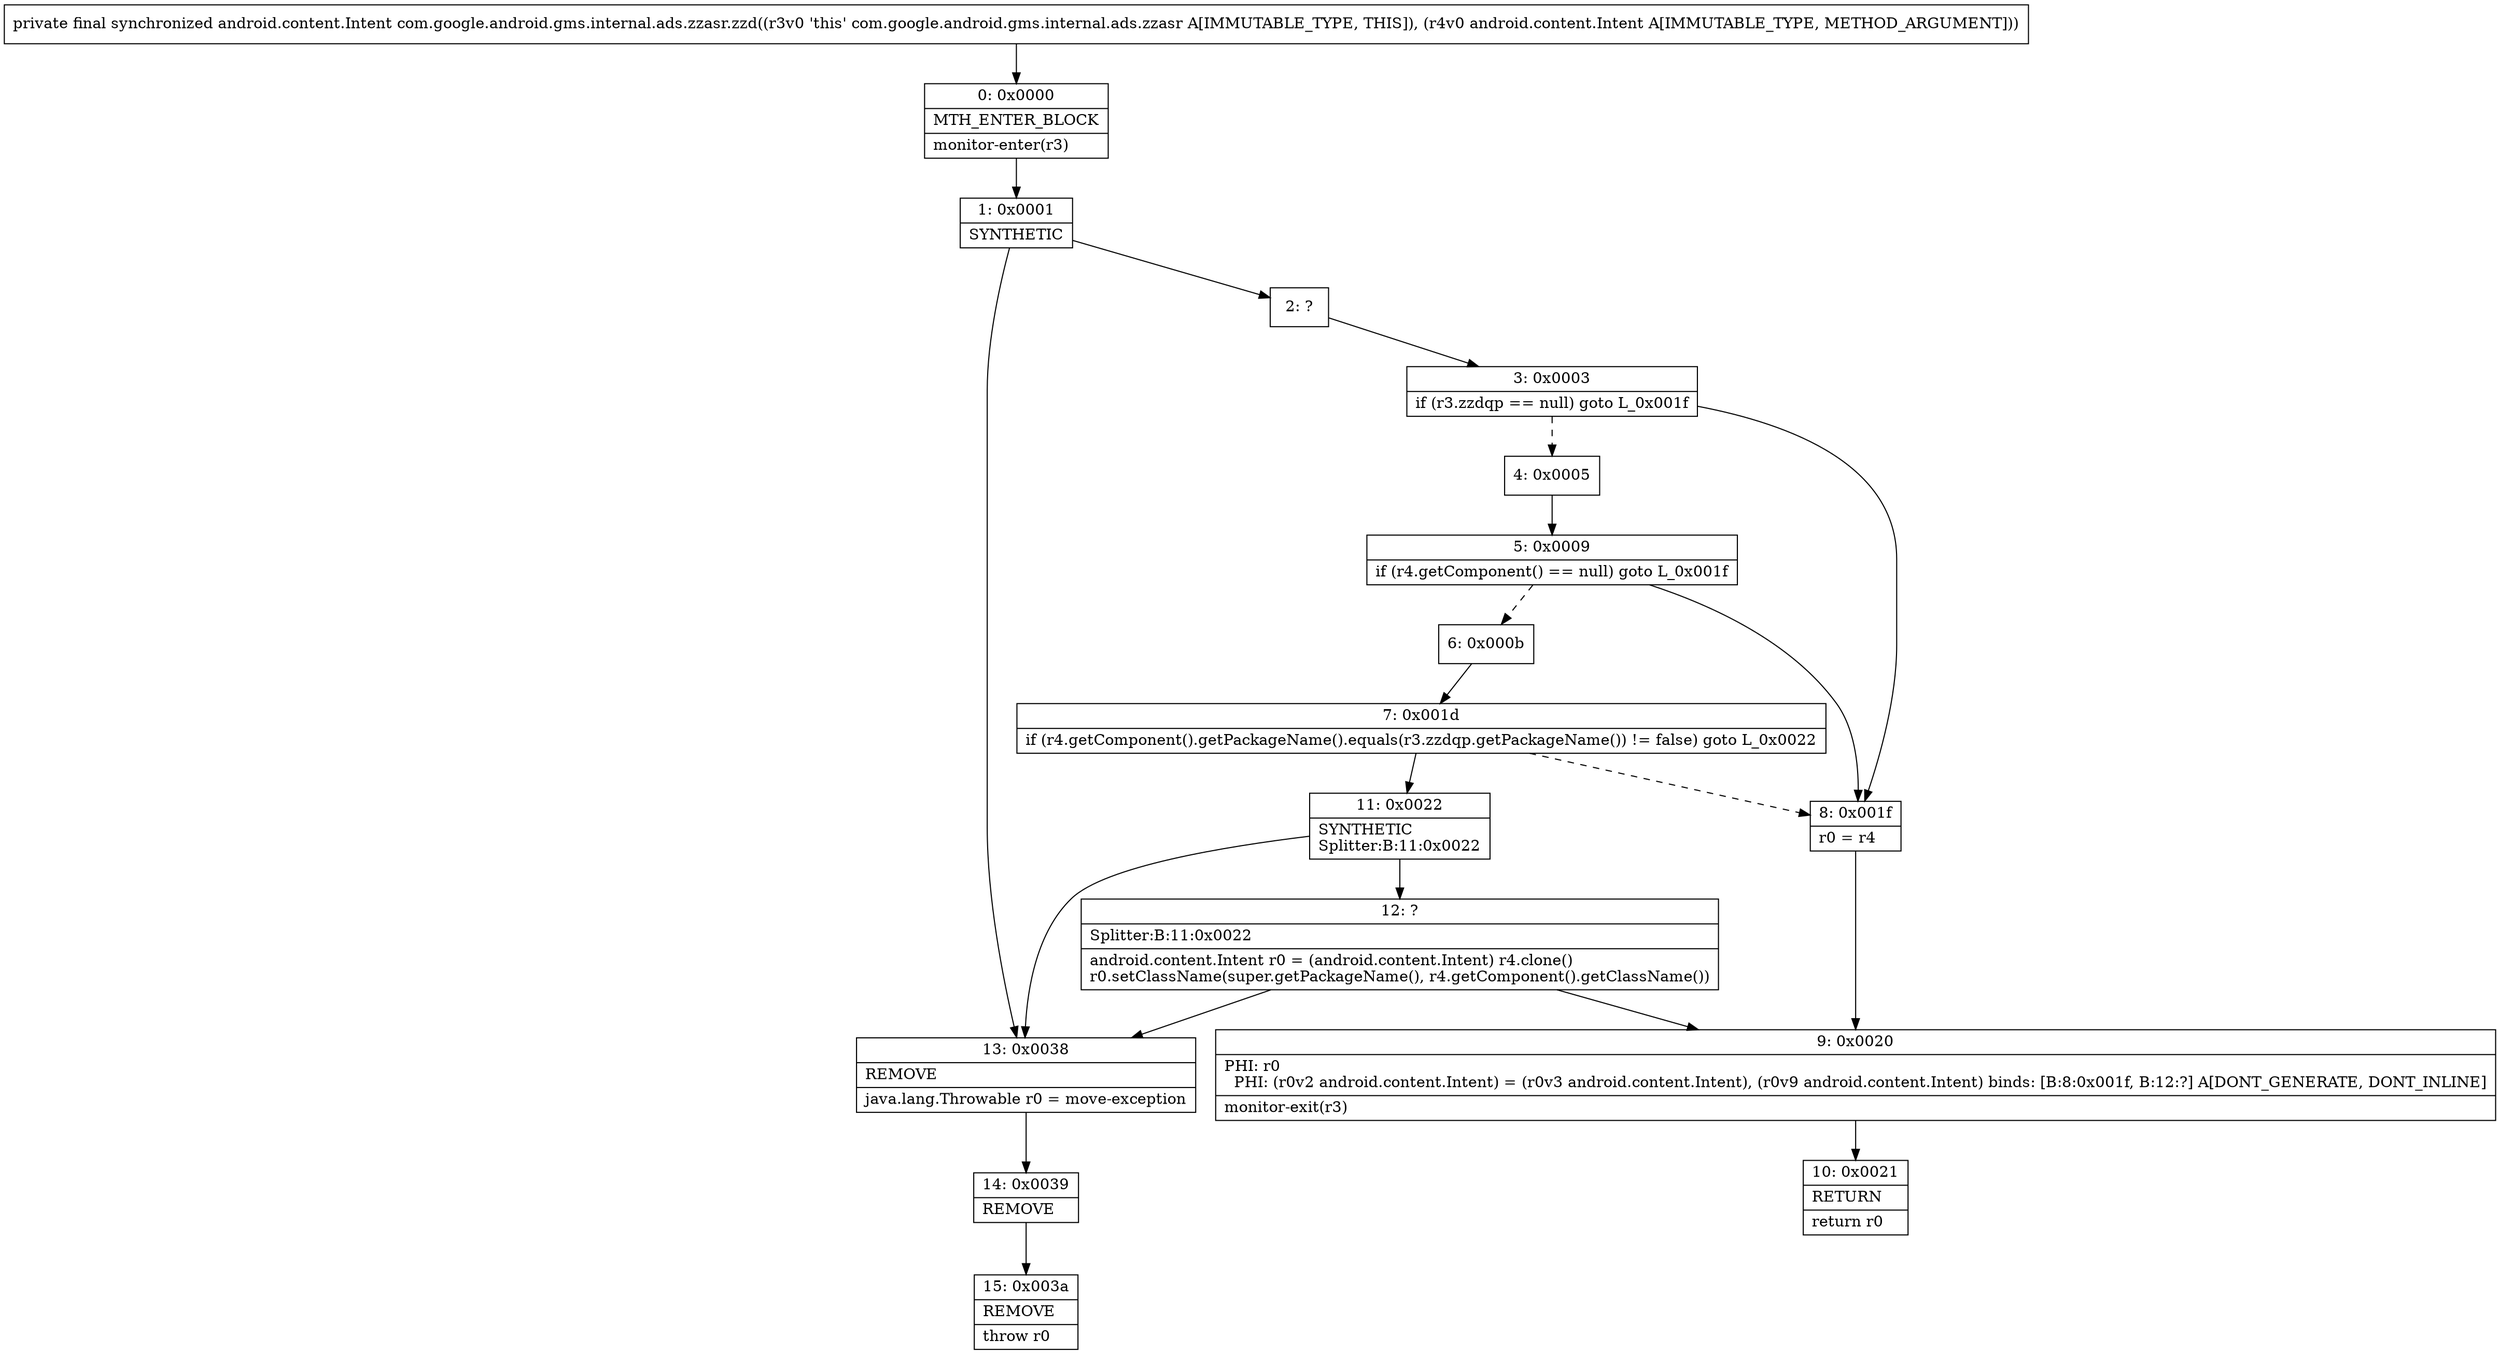 digraph "CFG forcom.google.android.gms.internal.ads.zzasr.zzd(Landroid\/content\/Intent;)Landroid\/content\/Intent;" {
Node_0 [shape=record,label="{0\:\ 0x0000|MTH_ENTER_BLOCK\l|monitor\-enter(r3)\l}"];
Node_1 [shape=record,label="{1\:\ 0x0001|SYNTHETIC\l}"];
Node_2 [shape=record,label="{2\:\ ?}"];
Node_3 [shape=record,label="{3\:\ 0x0003|if (r3.zzdqp == null) goto L_0x001f\l}"];
Node_4 [shape=record,label="{4\:\ 0x0005}"];
Node_5 [shape=record,label="{5\:\ 0x0009|if (r4.getComponent() == null) goto L_0x001f\l}"];
Node_6 [shape=record,label="{6\:\ 0x000b}"];
Node_7 [shape=record,label="{7\:\ 0x001d|if (r4.getComponent().getPackageName().equals(r3.zzdqp.getPackageName()) != false) goto L_0x0022\l}"];
Node_8 [shape=record,label="{8\:\ 0x001f|r0 = r4\l}"];
Node_9 [shape=record,label="{9\:\ 0x0020|PHI: r0 \l  PHI: (r0v2 android.content.Intent) = (r0v3 android.content.Intent), (r0v9 android.content.Intent) binds: [B:8:0x001f, B:12:?] A[DONT_GENERATE, DONT_INLINE]\l|monitor\-exit(r3)\l}"];
Node_10 [shape=record,label="{10\:\ 0x0021|RETURN\l|return r0\l}"];
Node_11 [shape=record,label="{11\:\ 0x0022|SYNTHETIC\lSplitter:B:11:0x0022\l}"];
Node_12 [shape=record,label="{12\:\ ?|Splitter:B:11:0x0022\l|android.content.Intent r0 = (android.content.Intent) r4.clone()\lr0.setClassName(super.getPackageName(), r4.getComponent().getClassName())\l}"];
Node_13 [shape=record,label="{13\:\ 0x0038|REMOVE\l|java.lang.Throwable r0 = move\-exception\l}"];
Node_14 [shape=record,label="{14\:\ 0x0039|REMOVE\l}"];
Node_15 [shape=record,label="{15\:\ 0x003a|REMOVE\l|throw r0\l}"];
MethodNode[shape=record,label="{private final synchronized android.content.Intent com.google.android.gms.internal.ads.zzasr.zzd((r3v0 'this' com.google.android.gms.internal.ads.zzasr A[IMMUTABLE_TYPE, THIS]), (r4v0 android.content.Intent A[IMMUTABLE_TYPE, METHOD_ARGUMENT])) }"];
MethodNode -> Node_0;
Node_0 -> Node_1;
Node_1 -> Node_2;
Node_1 -> Node_13;
Node_2 -> Node_3;
Node_3 -> Node_4[style=dashed];
Node_3 -> Node_8;
Node_4 -> Node_5;
Node_5 -> Node_6[style=dashed];
Node_5 -> Node_8;
Node_6 -> Node_7;
Node_7 -> Node_8[style=dashed];
Node_7 -> Node_11;
Node_8 -> Node_9;
Node_9 -> Node_10;
Node_11 -> Node_12;
Node_11 -> Node_13;
Node_12 -> Node_13;
Node_12 -> Node_9;
Node_13 -> Node_14;
Node_14 -> Node_15;
}

